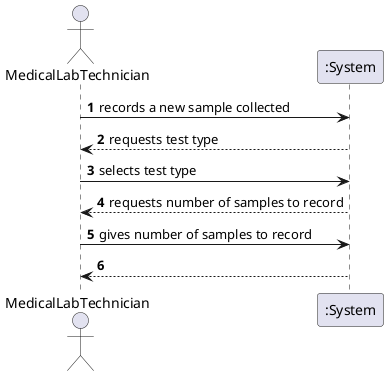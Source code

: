 @startuml

autonumber

actor MedicalLabTechnician as mlt
participant ":System" as sys
mlt -> sys: records a new sample collected
sys --> mlt: requests test type
mlt -> sys: selects test type
sys --> mlt: requests number of samples to record
mlt -> sys: gives number of samples to record
sys --> mlt:

@enduml